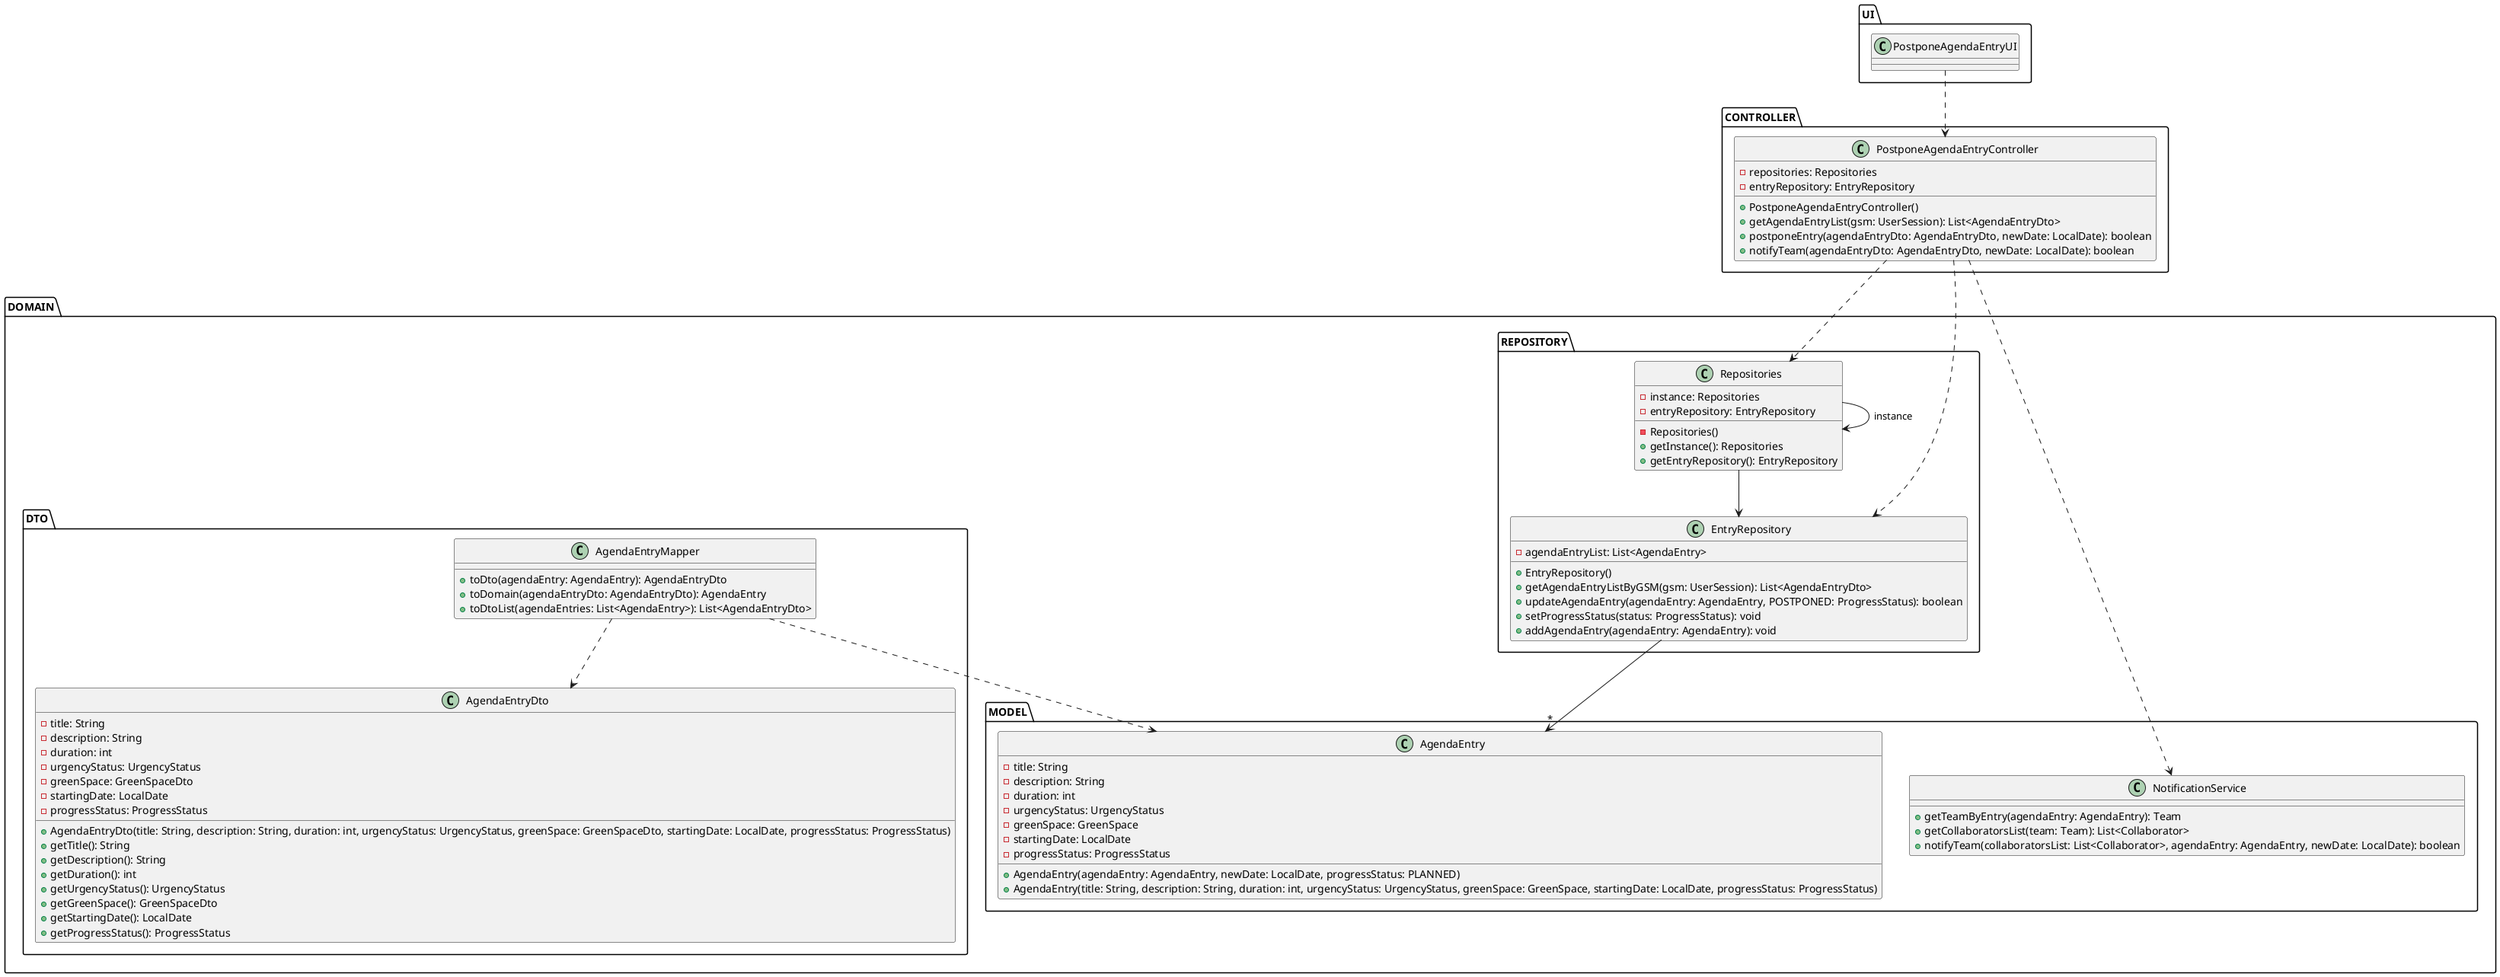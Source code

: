 @startuml
skinparam shadowing false
skinparam line type polyline

package UI {
    class PostponeAgendaEntryUI {
    }
}

package CONTROLLER {
    class PostponeAgendaEntryController {
        - repositories: Repositories
        - entryRepository: EntryRepository
        + PostponeAgendaEntryController()
        + getAgendaEntryList(gsm: UserSession): List<AgendaEntryDto>
        + postponeEntry(agendaEntryDto: AgendaEntryDto, newDate: LocalDate): boolean
        + notifyTeam(agendaEntryDto: AgendaEntryDto, newDate: LocalDate): boolean
    }
}

package DOMAIN {
    package REPOSITORY {
        class Repositories {
            - instance: Repositories
            - entryRepository: EntryRepository
            - Repositories()
            + getInstance(): Repositories
            + getEntryRepository(): EntryRepository
        }

        class EntryRepository {
            - agendaEntryList: List<AgendaEntry>
            + EntryRepository()
            + getAgendaEntryListByGSM(gsm: UserSession): List<AgendaEntryDto>
            + updateAgendaEntry(agendaEntry: AgendaEntry, POSTPONED: ProgressStatus): boolean
            + setProgressStatus(status: ProgressStatus): void
            + addAgendaEntry(agendaEntry: AgendaEntry): void
        }
    }

    package DTO {
        class AgendaEntryMapper {
            + toDto(agendaEntry: AgendaEntry): AgendaEntryDto
            + toDomain(agendaEntryDto: AgendaEntryDto): AgendaEntry
            + toDtoList(agendaEntries: List<AgendaEntry>): List<AgendaEntryDto>
        }

        class AgendaEntryDto {
            - title: String
            - description: String
            - duration: int
            - urgencyStatus: UrgencyStatus
            - greenSpace: GreenSpaceDto
            - startingDate: LocalDate
            - progressStatus: ProgressStatus
            + AgendaEntryDto(title: String, description: String, duration: int, urgencyStatus: UrgencyStatus, greenSpace: GreenSpaceDto, startingDate: LocalDate, progressStatus: ProgressStatus)
            + getTitle(): String
            + getDescription(): String
            + getDuration(): int
            + getUrgencyStatus(): UrgencyStatus
            + getGreenSpace(): GreenSpaceDto
            + getStartingDate(): LocalDate
            + getProgressStatus(): ProgressStatus
        }
    }

    package MODEL {
        class AgendaEntry {
            - title: String
            - description: String
            - duration: int
            - urgencyStatus: UrgencyStatus
            - greenSpace: GreenSpace
            - startingDate: LocalDate
            - progressStatus: ProgressStatus
            + AgendaEntry(agendaEntry: AgendaEntry, newDate: LocalDate, progressStatus: PLANNED)
            + AgendaEntry(title: String, description: String, duration: int, urgencyStatus: UrgencyStatus, greenSpace: GreenSpace, startingDate: LocalDate, progressStatus: ProgressStatus)

        }

        class NotificationService {
            + getTeamByEntry(agendaEntry: AgendaEntry): Team
            + getCollaboratorsList(team: Team): List<Collaborator>
            + notifyTeam(collaboratorsList: List<Collaborator>, agendaEntry: AgendaEntry, newDate: LocalDate): boolean
        }
    }
}

PostponeAgendaEntryUI ..> PostponeAgendaEntryController
PostponeAgendaEntryController ..> Repositories
Repositories --> Repositories: instance
PostponeAgendaEntryController ..> EntryRepository
Repositories --> EntryRepository
EntryRepository --> "*" AgendaEntry
AgendaEntryMapper ..> AgendaEntryDto
AgendaEntryMapper ..> AgendaEntry
PostponeAgendaEntryController ..> NotificationService

@enduml
